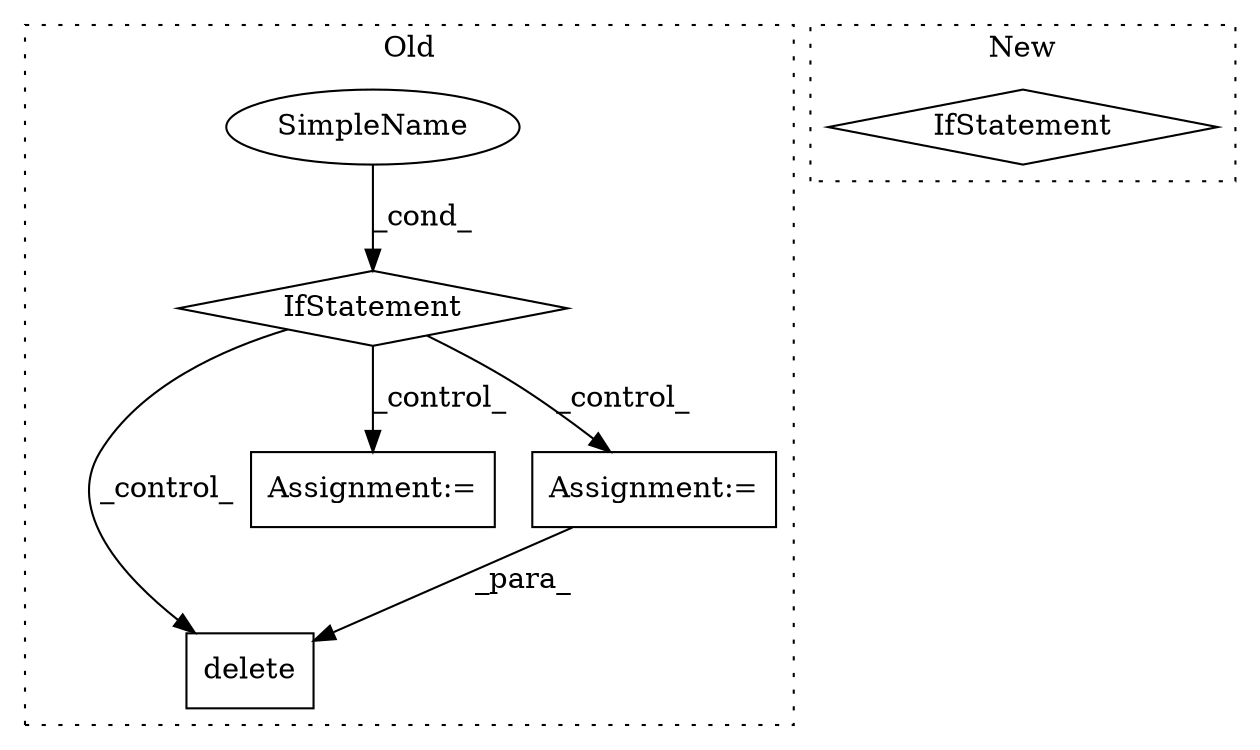 digraph G {
subgraph cluster0 {
1 [label="delete" a="32" s="8796,8807" l="7,1" shape="box"];
3 [label="IfStatement" a="25" s="8306,8318" l="4,2" shape="diamond"];
4 [label="Assignment:=" a="7" s="8600" l="1" shape="box"];
5 [label="Assignment:=" a="7" s="8752" l="1" shape="box"];
6 [label="SimpleName" a="42" s="8310" l="8" shape="ellipse"];
label = "Old";
style="dotted";
}
subgraph cluster1 {
2 [label="IfStatement" a="25" s="8161,8190" l="4,2" shape="diamond"];
label = "New";
style="dotted";
}
3 -> 5 [label="_control_"];
3 -> 1 [label="_control_"];
3 -> 4 [label="_control_"];
5 -> 1 [label="_para_"];
6 -> 3 [label="_cond_"];
}